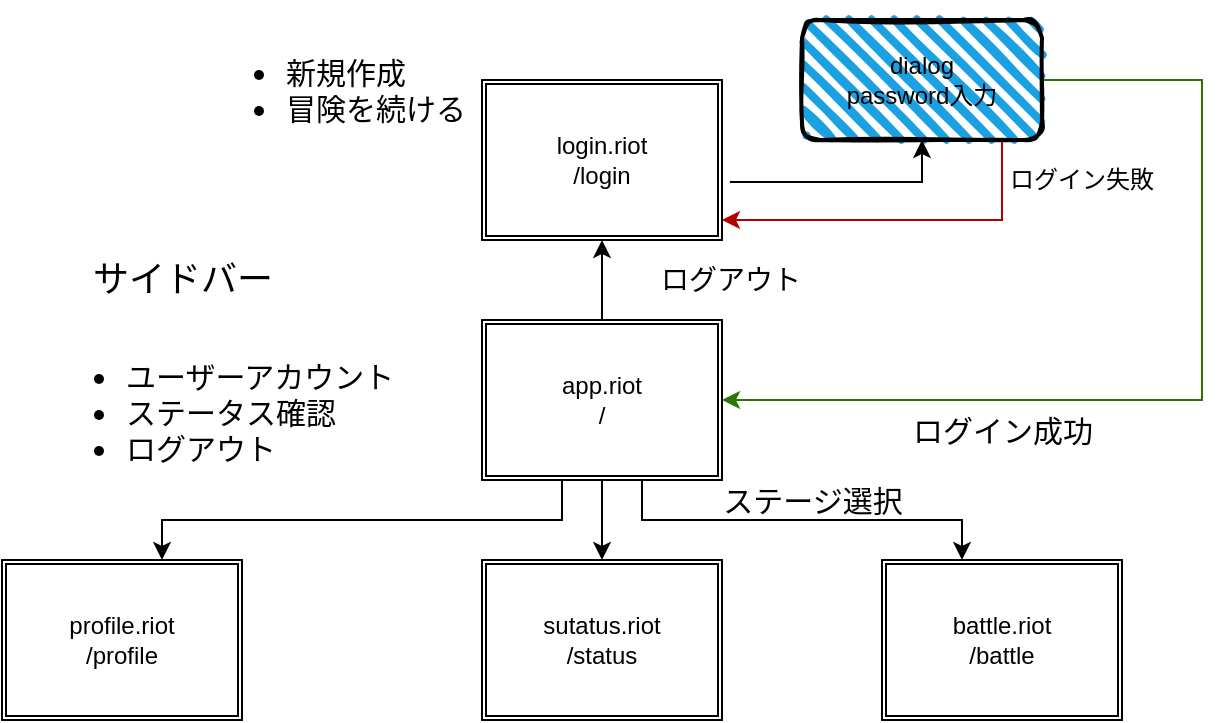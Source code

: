 <mxfile version="13.10.0" type="embed">
    <diagram id="YOZDa7J0dJK6hZB9ocOp" name="ページ1">
        <mxGraphModel dx="728" dy="680" grid="1" gridSize="10" guides="1" tooltips="1" connect="1" arrows="1" fold="1" page="1" pageScale="1" pageWidth="827" pageHeight="1169" math="0" shadow="0">
            <root>
                <mxCell id="0"/>
                <mxCell id="1" parent="0"/>
                <mxCell id="2" value="login.riot&lt;br&gt;/login" style="shape=ext;double=1;rounded=0;whiteSpace=wrap;html=1;" vertex="1" parent="1">
                    <mxGeometry x="240" y="40" width="120" height="80" as="geometry"/>
                </mxCell>
                <mxCell id="7" value="" style="edgeStyle=orthogonalEdgeStyle;rounded=0;orthogonalLoop=1;jettySize=auto;html=1;fillColor=#e51400;strokeColor=#B20000;" edge="1" parent="1" source="3" target="2">
                    <mxGeometry relative="1" as="geometry">
                        <mxPoint x="370" y="110" as="targetPoint"/>
                        <Array as="points">
                            <mxPoint x="500" y="110"/>
                        </Array>
                    </mxGeometry>
                </mxCell>
                <mxCell id="10" style="edgeStyle=orthogonalEdgeStyle;rounded=0;orthogonalLoop=1;jettySize=auto;html=1;entryX=1;entryY=0.5;entryDx=0;entryDy=0;fillColor=#60a917;strokeColor=#2D7600;" edge="1" parent="1" source="3" target="9">
                    <mxGeometry relative="1" as="geometry">
                        <mxPoint x="600" y="240" as="targetPoint"/>
                        <Array as="points">
                            <mxPoint x="600" y="40"/>
                            <mxPoint x="600" y="200"/>
                        </Array>
                    </mxGeometry>
                </mxCell>
                <mxCell id="3" value="dialog&lt;br&gt;password入力" style="rounded=1;whiteSpace=wrap;html=1;strokeWidth=2;fillWeight=4;hachureGap=8;hachureAngle=45;fillColor=#1ba1e2;sketch=1;" vertex="1" parent="1">
                    <mxGeometry x="400" y="10" width="120" height="60" as="geometry"/>
                </mxCell>
                <mxCell id="5" value="" style="edgeStyle=orthogonalEdgeStyle;rounded=0;orthogonalLoop=1;jettySize=auto;html=1;exitX=1.033;exitY=0.638;exitDx=0;exitDy=0;exitPerimeter=0;entryX=0.5;entryY=1;entryDx=0;entryDy=0;" edge="1" parent="1" source="2" target="3">
                    <mxGeometry relative="1" as="geometry">
                        <mxPoint x="370" y="90" as="sourcePoint"/>
                        <mxPoint x="460" y="130" as="targetPoint"/>
                    </mxGeometry>
                </mxCell>
                <mxCell id="8" value="ログイン失敗" style="text;html=1;strokeColor=none;fillColor=none;align=center;verticalAlign=middle;whiteSpace=wrap;rounded=0;" vertex="1" parent="1">
                    <mxGeometry x="500" y="80" width="80" height="20" as="geometry"/>
                </mxCell>
                <mxCell id="18" value="" style="edgeStyle=orthogonalEdgeStyle;rounded=0;orthogonalLoop=1;jettySize=auto;html=1;fontSize=12;" edge="1" parent="1" target="16">
                    <mxGeometry relative="1" as="geometry">
                        <mxPoint x="300" y="240" as="sourcePoint"/>
                        <Array as="points">
                            <mxPoint x="280" y="240"/>
                            <mxPoint x="280" y="260"/>
                            <mxPoint x="80" y="260"/>
                        </Array>
                    </mxGeometry>
                </mxCell>
                <mxCell id="19" value="" style="edgeStyle=orthogonalEdgeStyle;rounded=0;orthogonalLoop=1;jettySize=auto;html=1;fontSize=12;entryX=0.5;entryY=0;entryDx=0;entryDy=0;" edge="1" parent="1" source="9" target="17">
                    <mxGeometry relative="1" as="geometry">
                        <mxPoint x="360" y="260" as="targetPoint"/>
                        <Array as="points"/>
                    </mxGeometry>
                </mxCell>
                <mxCell id="21" value="" style="edgeStyle=orthogonalEdgeStyle;rounded=0;orthogonalLoop=1;jettySize=auto;html=1;fontSize=12;" edge="1" parent="1" source="9" target="2">
                    <mxGeometry relative="1" as="geometry"/>
                </mxCell>
                <mxCell id="24" value="" style="edgeStyle=orthogonalEdgeStyle;rounded=0;orthogonalLoop=1;jettySize=auto;html=1;fontSize=14;" edge="1" parent="1" source="9" target="20">
                    <mxGeometry relative="1" as="geometry">
                        <Array as="points">
                            <mxPoint x="320" y="260"/>
                            <mxPoint x="480" y="260"/>
                        </Array>
                    </mxGeometry>
                </mxCell>
                <mxCell id="9" value="app.riot&lt;br&gt;/" style="shape=ext;double=1;rounded=0;whiteSpace=wrap;html=1;" vertex="1" parent="1">
                    <mxGeometry x="240" y="160" width="120" height="80" as="geometry"/>
                </mxCell>
                <mxCell id="11" value="ログイン成功" style="text;strokeColor=none;fillColor=none;html=1;fontSize=15;fontStyle=0;verticalAlign=middle;align=center;" vertex="1" parent="1">
                    <mxGeometry x="460" y="210" width="80" height="10" as="geometry"/>
                </mxCell>
                <mxCell id="12" value="&lt;ul&gt;&lt;li&gt;ユーザーアカウント&lt;/li&gt;&lt;li&gt;ステータス確認&lt;/li&gt;&lt;li&gt;ログアウト&lt;/li&gt;&lt;/ul&gt;&lt;div&gt;&lt;br&gt;&lt;/div&gt;" style="text;strokeColor=none;fillColor=none;html=1;whiteSpace=wrap;verticalAlign=middle;overflow=hidden;fontSize=15;horizontal=1;labelPosition=center;verticalLabelPosition=middle;align=left;" vertex="1" parent="1">
                    <mxGeometry x="20" y="135" width="200" height="160" as="geometry"/>
                </mxCell>
                <mxCell id="15" value="サイドバー" style="text;strokeColor=none;fillColor=none;html=1;fontSize=18;fontStyle=0;verticalAlign=middle;align=center;" vertex="1" parent="1">
                    <mxGeometry x="40" y="120" width="100" height="40" as="geometry"/>
                </mxCell>
                <mxCell id="16" value="profile.riot&lt;br&gt;/profile" style="shape=ext;double=1;rounded=0;whiteSpace=wrap;html=1;fontSize=12;align=center;" vertex="1" parent="1">
                    <mxGeometry y="280" width="120" height="80" as="geometry"/>
                </mxCell>
                <mxCell id="17" value="sutatus.riot&lt;br&gt;/status" style="shape=ext;double=1;rounded=0;whiteSpace=wrap;html=1;fontSize=12;align=center;" vertex="1" parent="1">
                    <mxGeometry x="240" y="280" width="120" height="80" as="geometry"/>
                </mxCell>
                <mxCell id="20" value="battle.riot&lt;br&gt;/battle" style="shape=ext;double=1;rounded=0;whiteSpace=wrap;html=1;fontSize=12;align=center;" vertex="1" parent="1">
                    <mxGeometry x="440" y="280" width="120" height="80" as="geometry"/>
                </mxCell>
                <mxCell id="22" value="ログアウト" style="text;strokeColor=none;fillColor=none;html=1;fontSize=14;fontStyle=0;verticalAlign=middle;align=center;" vertex="1" parent="1">
                    <mxGeometry x="314" y="120" width="100" height="40" as="geometry"/>
                </mxCell>
                <mxCell id="25" value="ステージ選択" style="text;strokeColor=none;fillColor=none;html=1;fontSize=15;fontStyle=0;verticalAlign=middle;align=center;" vertex="1" parent="1">
                    <mxGeometry x="360" y="240" width="90" height="20" as="geometry"/>
                </mxCell>
                <mxCell id="26" value="&lt;ul&gt;&lt;li&gt;新規作成&lt;/li&gt;&lt;li&gt;冒険を続ける&lt;/li&gt;&lt;/ul&gt;" style="text;strokeColor=none;fillColor=none;html=1;whiteSpace=wrap;verticalAlign=middle;overflow=hidden;fontSize=15;align=left;" vertex="1" parent="1">
                    <mxGeometry x="100" width="140" height="90" as="geometry"/>
                </mxCell>
            </root>
        </mxGraphModel>
    </diagram>
</mxfile>